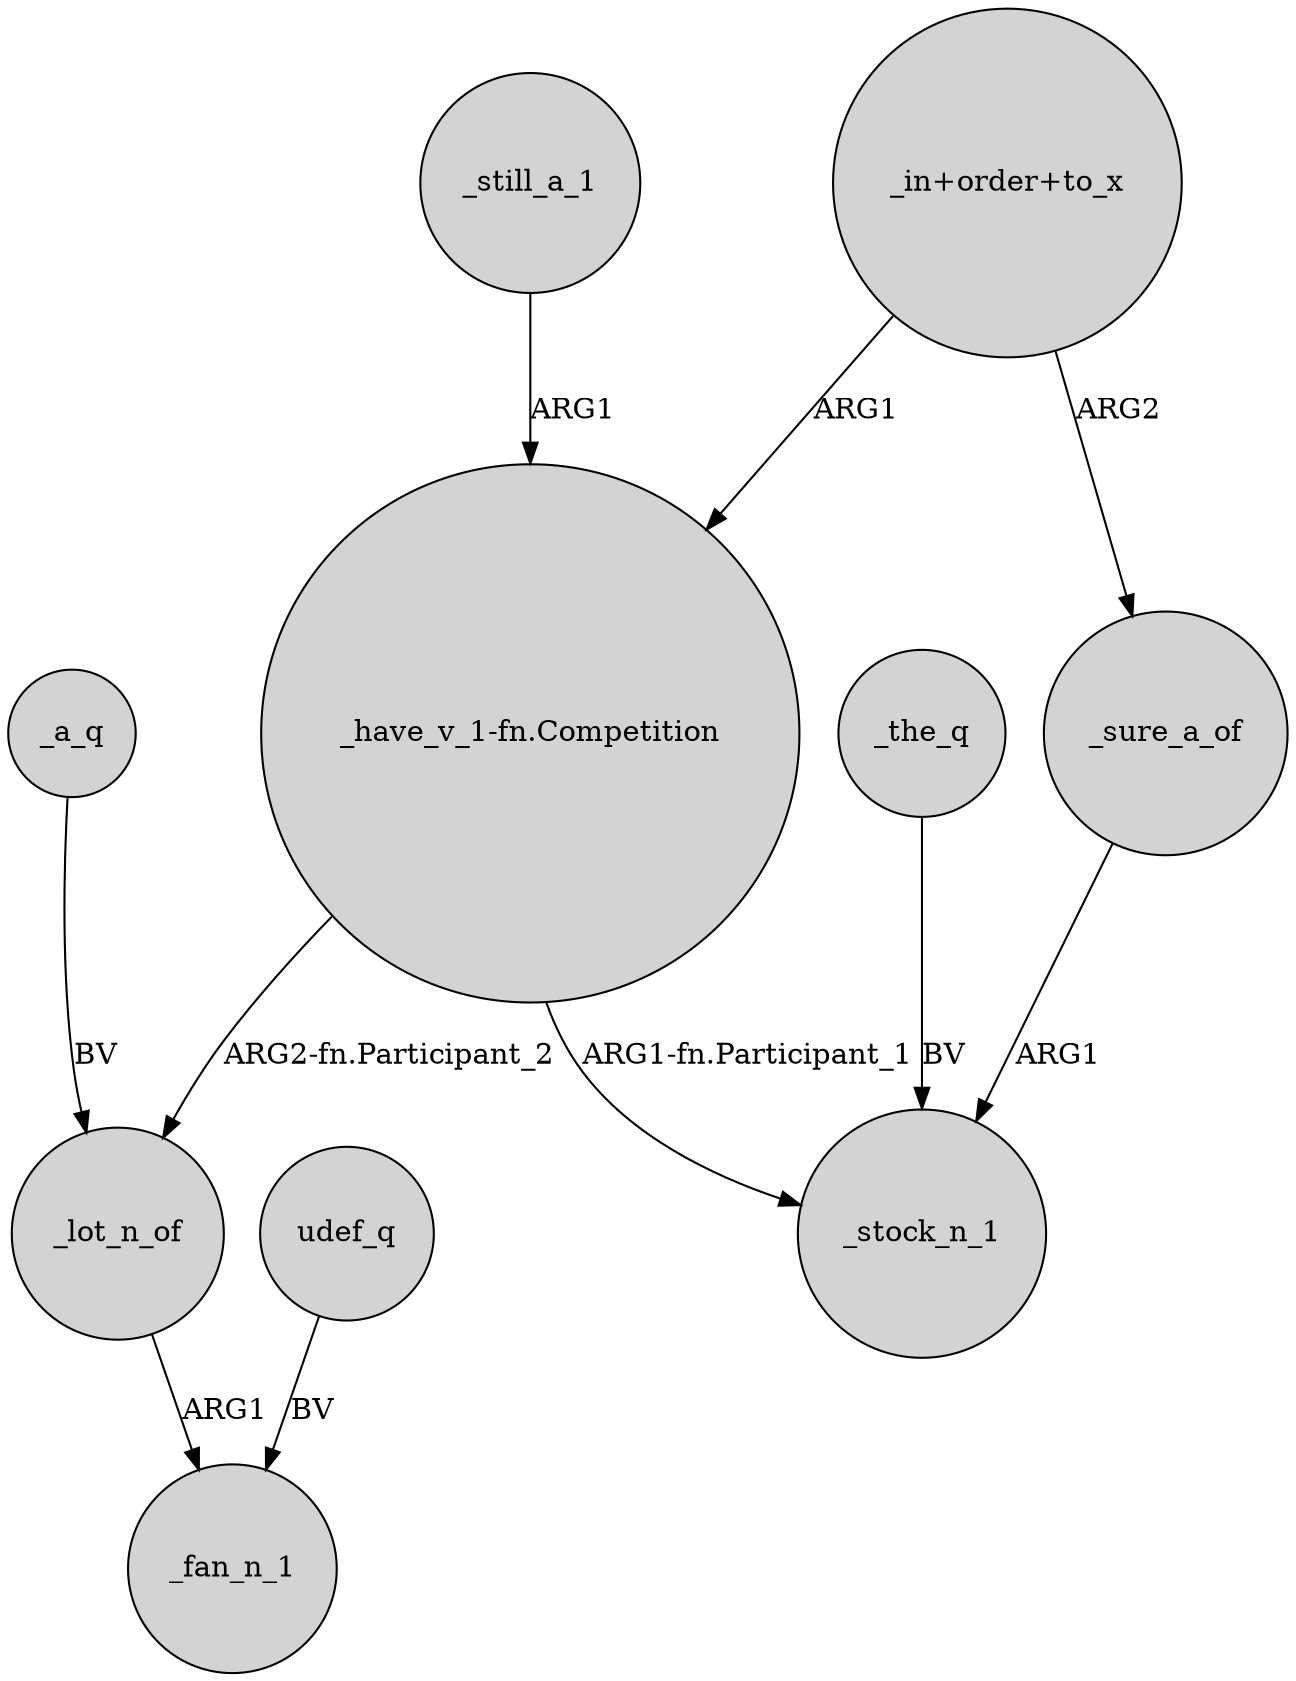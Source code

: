 digraph {
	node [shape=circle style=filled]
	_a_q -> _lot_n_of [label=BV]
	_sure_a_of -> _stock_n_1 [label=ARG1]
	"_have_v_1-fn.Competition" -> _stock_n_1 [label="ARG1-fn.Participant_1"]
	"_in+order+to_x" -> "_have_v_1-fn.Competition" [label=ARG1]
	"_in+order+to_x" -> _sure_a_of [label=ARG2]
	_still_a_1 -> "_have_v_1-fn.Competition" [label=ARG1]
	udef_q -> _fan_n_1 [label=BV]
	_the_q -> _stock_n_1 [label=BV]
	"_have_v_1-fn.Competition" -> _lot_n_of [label="ARG2-fn.Participant_2"]
	_lot_n_of -> _fan_n_1 [label=ARG1]
}
